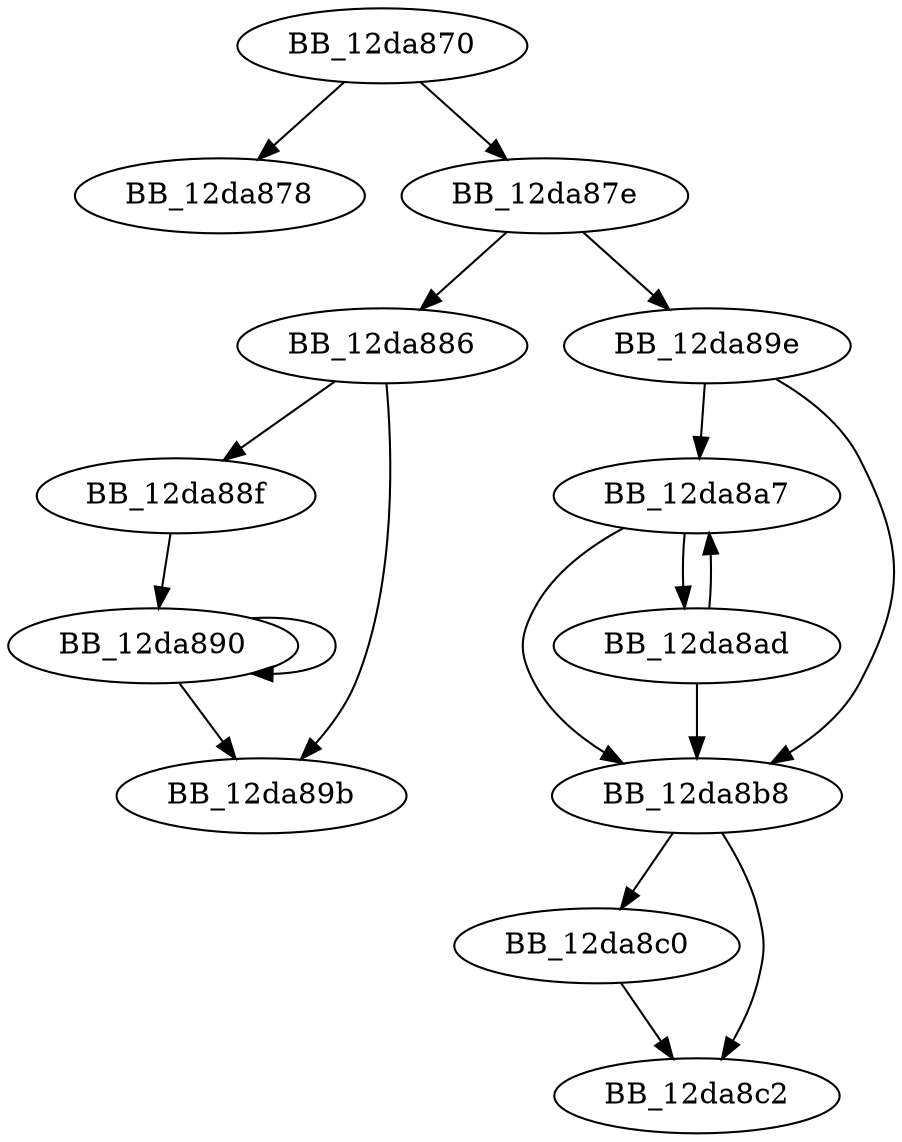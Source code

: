 DiGraph sub_12DA870{
BB_12da870->BB_12da878
BB_12da870->BB_12da87e
BB_12da87e->BB_12da886
BB_12da87e->BB_12da89e
BB_12da886->BB_12da88f
BB_12da886->BB_12da89b
BB_12da88f->BB_12da890
BB_12da890->BB_12da890
BB_12da890->BB_12da89b
BB_12da89e->BB_12da8a7
BB_12da89e->BB_12da8b8
BB_12da8a7->BB_12da8ad
BB_12da8a7->BB_12da8b8
BB_12da8ad->BB_12da8a7
BB_12da8ad->BB_12da8b8
BB_12da8b8->BB_12da8c0
BB_12da8b8->BB_12da8c2
BB_12da8c0->BB_12da8c2
}

